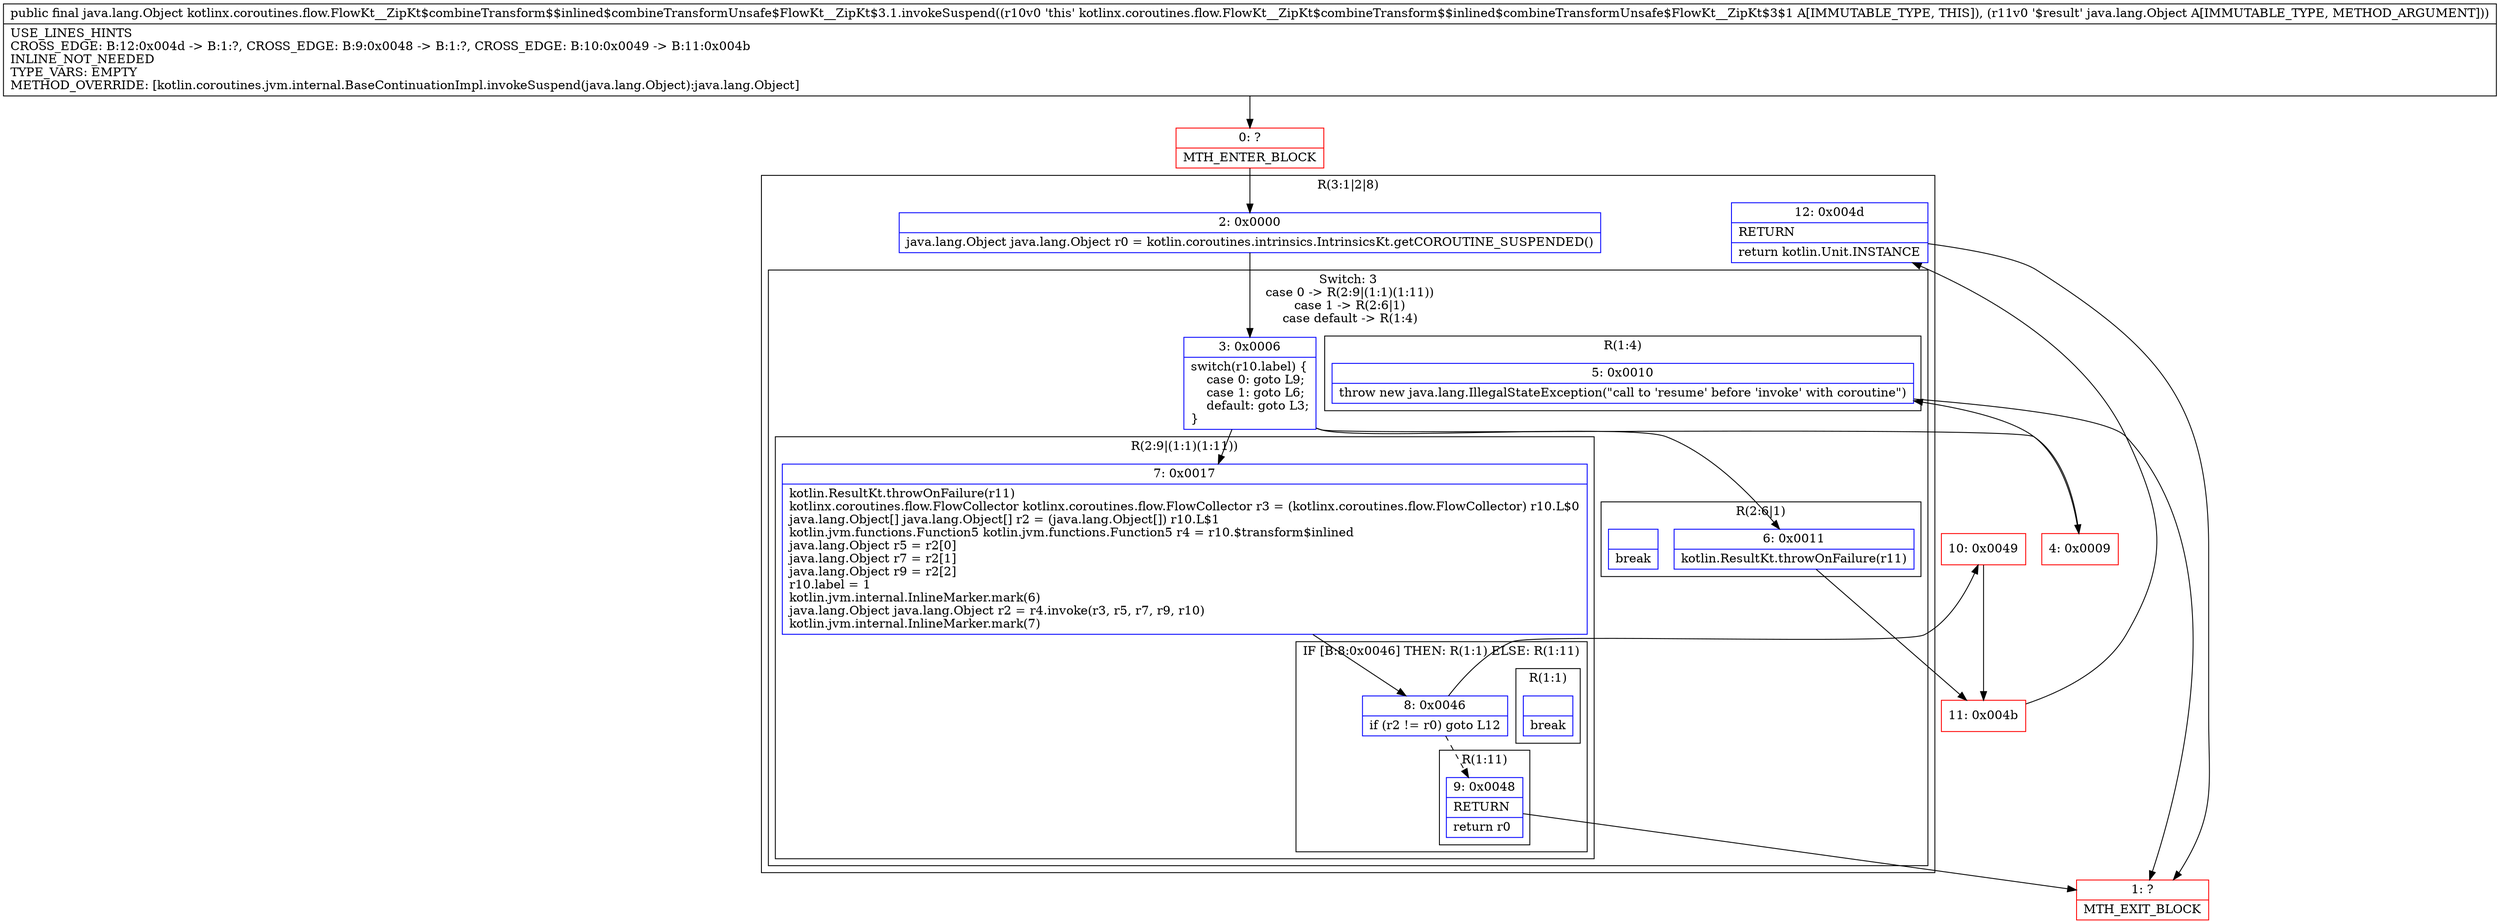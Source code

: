 digraph "CFG forkotlinx.coroutines.flow.FlowKt__ZipKt$combineTransform$$inlined$combineTransformUnsafe$FlowKt__ZipKt$3.1.invokeSuspend(Ljava\/lang\/Object;)Ljava\/lang\/Object;" {
subgraph cluster_Region_1935047798 {
label = "R(3:1|2|8)";
node [shape=record,color=blue];
Node_2 [shape=record,label="{2\:\ 0x0000|java.lang.Object java.lang.Object r0 = kotlin.coroutines.intrinsics.IntrinsicsKt.getCOROUTINE_SUSPENDED()\l}"];
subgraph cluster_SwitchRegion_2140391837 {
label = "Switch: 3
 case 0 -> R(2:9|(1:1)(1:11))
 case 1 -> R(2:6|1)
 case default -> R(1:4)";
node [shape=record,color=blue];
Node_3 [shape=record,label="{3\:\ 0x0006|switch(r10.label) \{\l    case 0: goto L9;\l    case 1: goto L6;\l    default: goto L3;\l\}\l}"];
subgraph cluster_Region_2055398534 {
label = "R(2:9|(1:1)(1:11))";
node [shape=record,color=blue];
Node_7 [shape=record,label="{7\:\ 0x0017|kotlin.ResultKt.throwOnFailure(r11)\lkotlinx.coroutines.flow.FlowCollector kotlinx.coroutines.flow.FlowCollector r3 = (kotlinx.coroutines.flow.FlowCollector) r10.L$0\ljava.lang.Object[] java.lang.Object[] r2 = (java.lang.Object[]) r10.L$1\lkotlin.jvm.functions.Function5 kotlin.jvm.functions.Function5 r4 = r10.$transform$inlined\ljava.lang.Object r5 = r2[0]\ljava.lang.Object r7 = r2[1]\ljava.lang.Object r9 = r2[2]\lr10.label = 1\lkotlin.jvm.internal.InlineMarker.mark(6)\ljava.lang.Object java.lang.Object r2 = r4.invoke(r3, r5, r7, r9, r10)\lkotlin.jvm.internal.InlineMarker.mark(7)\l}"];
subgraph cluster_IfRegion_2052389660 {
label = "IF [B:8:0x0046] THEN: R(1:1) ELSE: R(1:11)";
node [shape=record,color=blue];
Node_8 [shape=record,label="{8\:\ 0x0046|if (r2 != r0) goto L12\l}"];
subgraph cluster_Region_138824395 {
label = "R(1:1)";
node [shape=record,color=blue];
Node_InsnContainer_1308890726 [shape=record,label="{|break\l}"];
}
subgraph cluster_Region_292691 {
label = "R(1:11)";
node [shape=record,color=blue];
Node_9 [shape=record,label="{9\:\ 0x0048|RETURN\l|return r0\l}"];
}
}
}
subgraph cluster_Region_1110276235 {
label = "R(2:6|1)";
node [shape=record,color=blue];
Node_6 [shape=record,label="{6\:\ 0x0011|kotlin.ResultKt.throwOnFailure(r11)\l}"];
Node_InsnContainer_596872818 [shape=record,label="{|break\l}"];
}
subgraph cluster_Region_431589593 {
label = "R(1:4)";
node [shape=record,color=blue];
Node_5 [shape=record,label="{5\:\ 0x0010|throw new java.lang.IllegalStateException(\"call to 'resume' before 'invoke' with coroutine\")\l}"];
}
}
Node_12 [shape=record,label="{12\:\ 0x004d|RETURN\l|return kotlin.Unit.INSTANCE\l}"];
}
Node_0 [shape=record,color=red,label="{0\:\ ?|MTH_ENTER_BLOCK\l}"];
Node_4 [shape=record,color=red,label="{4\:\ 0x0009}"];
Node_1 [shape=record,color=red,label="{1\:\ ?|MTH_EXIT_BLOCK\l}"];
Node_11 [shape=record,color=red,label="{11\:\ 0x004b}"];
Node_10 [shape=record,color=red,label="{10\:\ 0x0049}"];
MethodNode[shape=record,label="{public final java.lang.Object kotlinx.coroutines.flow.FlowKt__ZipKt$combineTransform$$inlined$combineTransformUnsafe$FlowKt__ZipKt$3.1.invokeSuspend((r10v0 'this' kotlinx.coroutines.flow.FlowKt__ZipKt$combineTransform$$inlined$combineTransformUnsafe$FlowKt__ZipKt$3$1 A[IMMUTABLE_TYPE, THIS]), (r11v0 '$result' java.lang.Object A[IMMUTABLE_TYPE, METHOD_ARGUMENT]))  | USE_LINES_HINTS\lCROSS_EDGE: B:12:0x004d \-\> B:1:?, CROSS_EDGE: B:9:0x0048 \-\> B:1:?, CROSS_EDGE: B:10:0x0049 \-\> B:11:0x004b\lINLINE_NOT_NEEDED\lTYPE_VARS: EMPTY\lMETHOD_OVERRIDE: [kotlin.coroutines.jvm.internal.BaseContinuationImpl.invokeSuspend(java.lang.Object):java.lang.Object]\l}"];
MethodNode -> Node_0;Node_2 -> Node_3;
Node_3 -> Node_4;
Node_3 -> Node_6;
Node_3 -> Node_7;
Node_7 -> Node_8;
Node_8 -> Node_9[style=dashed];
Node_8 -> Node_10;
Node_9 -> Node_1;
Node_6 -> Node_11;
Node_5 -> Node_1;
Node_12 -> Node_1;
Node_0 -> Node_2;
Node_4 -> Node_5;
Node_11 -> Node_12;
Node_10 -> Node_11;
}

